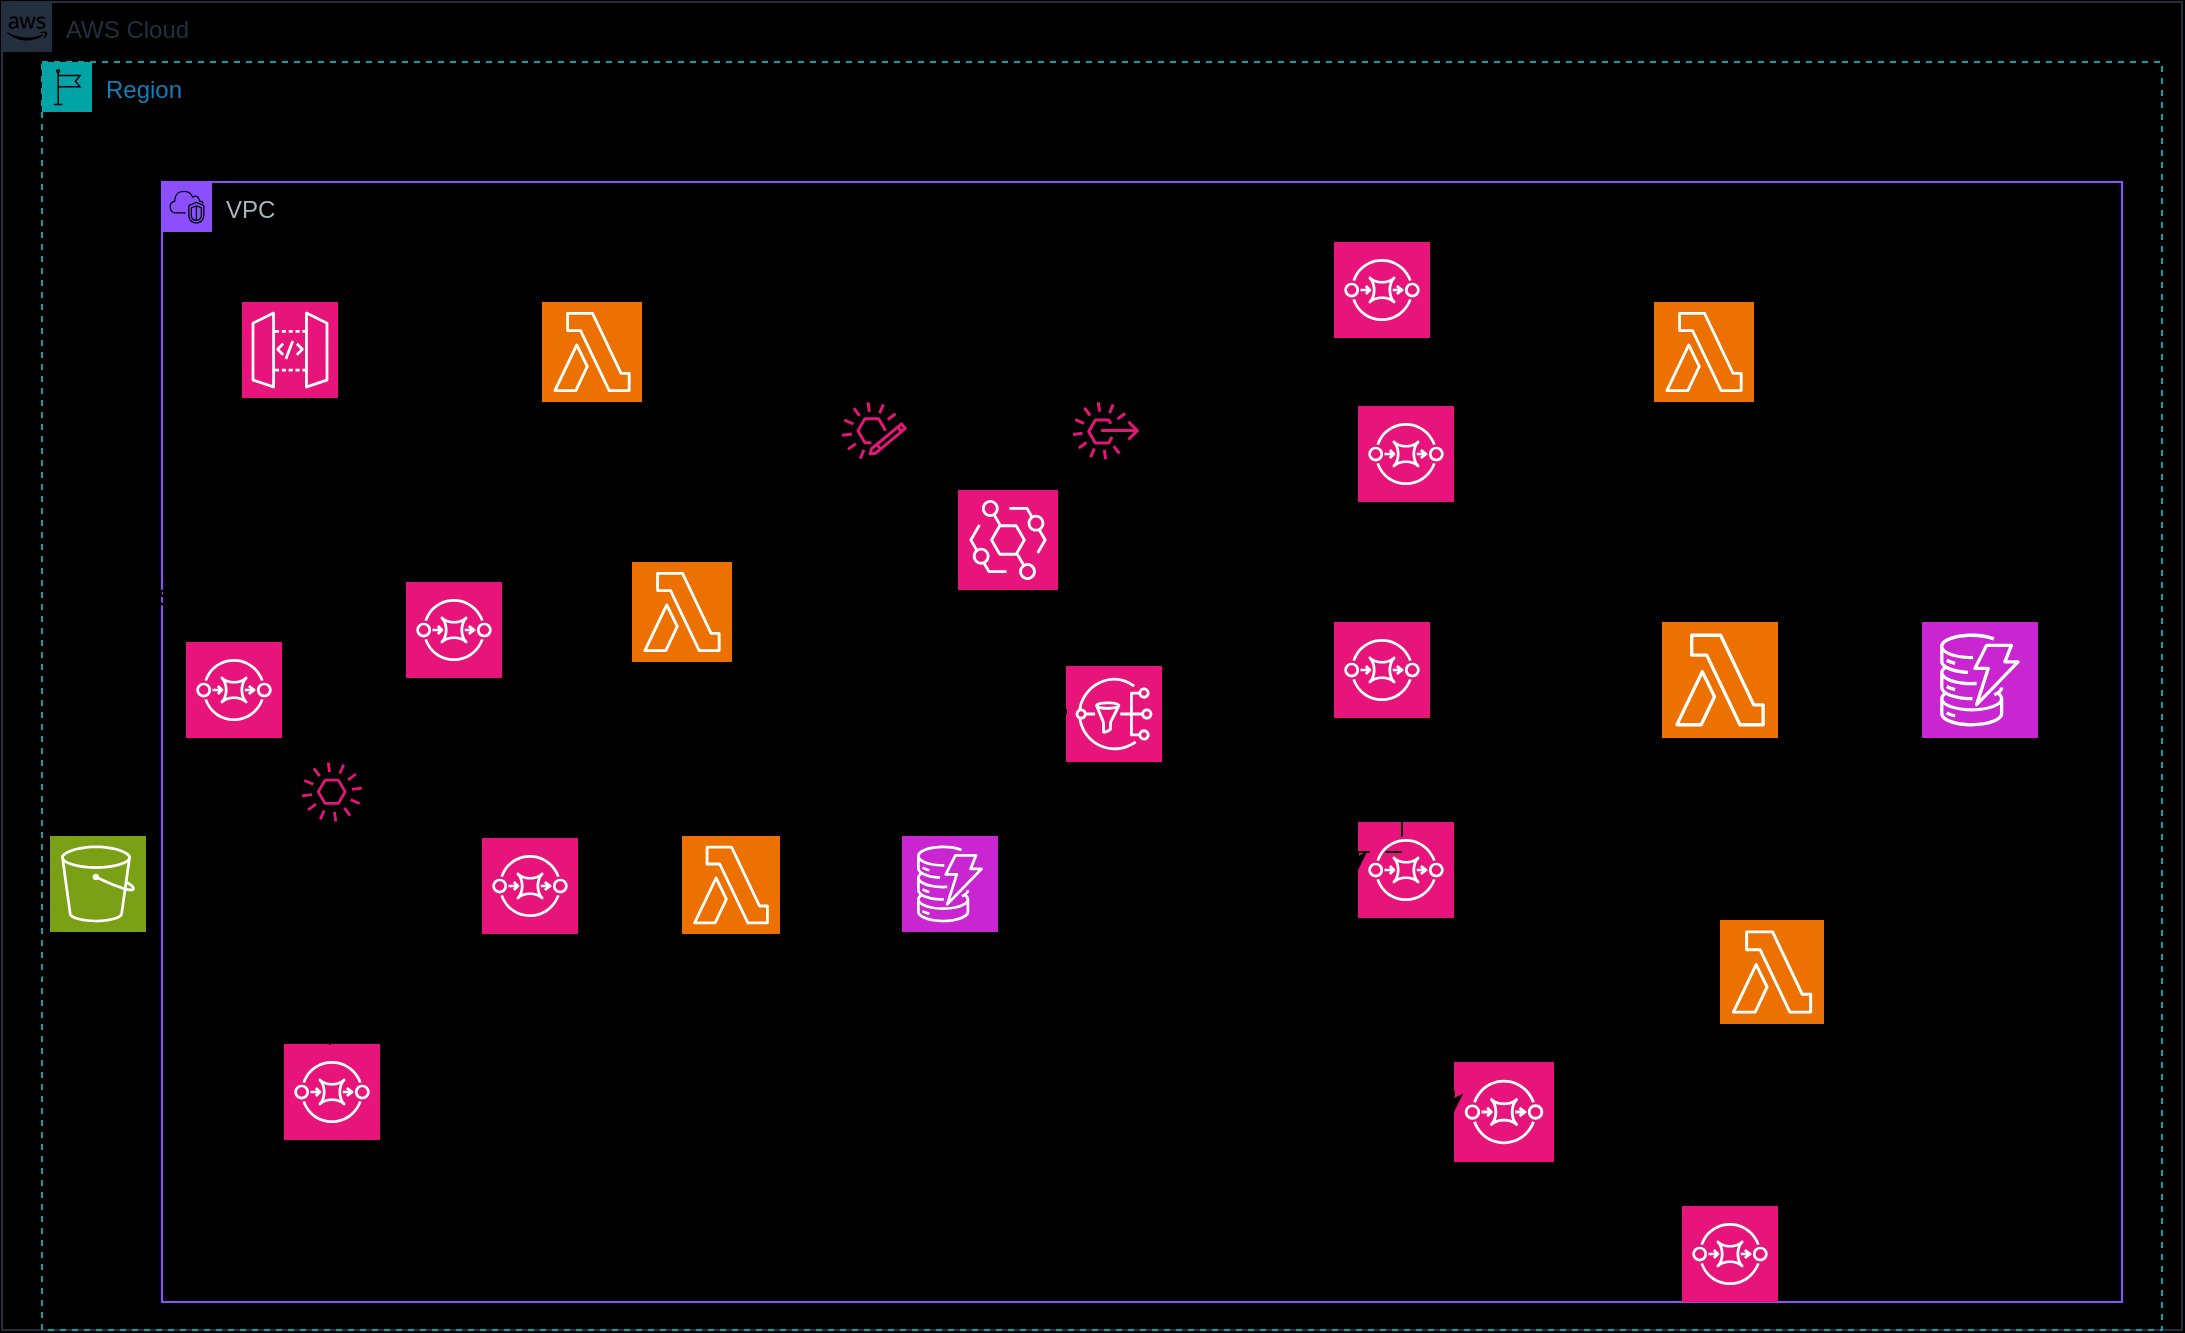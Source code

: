 <mxfile version="28.2.7">
  <diagram name="Página-1" id="mdh5aKbSdTvP_oUSUPG0">
    <mxGraphModel dx="1287" dy="672" grid="1" gridSize="10" guides="1" tooltips="1" connect="1" arrows="1" fold="1" page="1" pageScale="1" pageWidth="1169" pageHeight="827" background="light-dark(#000000, #121212)" math="0" shadow="0">
      <root>
        <mxCell id="0" />
        <mxCell id="1" parent="0" />
        <mxCell id="1znggzep8ZsEVj0QqPpc-2" value="AWS Cloud" style="points=[[0,0],[0.25,0],[0.5,0],[0.75,0],[1,0],[1,0.25],[1,0.5],[1,0.75],[1,1],[0.75,1],[0.5,1],[0.25,1],[0,1],[0,0.75],[0,0.5],[0,0.25]];outlineConnect=0;gradientColor=none;html=1;whiteSpace=wrap;fontSize=12;fontStyle=0;container=1;pointerEvents=0;collapsible=0;recursiveResize=0;shape=mxgraph.aws4.group;grIcon=mxgraph.aws4.group_aws_cloud_alt;strokeColor=#232F3E;fillColor=none;verticalAlign=top;align=left;spacingLeft=30;fontColor=#232F3E;dashed=0;" vertex="1" parent="1">
          <mxGeometry x="60" y="370" width="1090" height="664" as="geometry" />
        </mxCell>
        <mxCell id="1znggzep8ZsEVj0QqPpc-5" value="Region" style="points=[[0,0],[0.25,0],[0.5,0],[0.75,0],[1,0],[1,0.25],[1,0.5],[1,0.75],[1,1],[0.75,1],[0.5,1],[0.25,1],[0,1],[0,0.75],[0,0.5],[0,0.25]];outlineConnect=0;gradientColor=none;html=1;whiteSpace=wrap;fontSize=12;fontStyle=0;container=1;pointerEvents=0;collapsible=0;recursiveResize=0;shape=mxgraph.aws4.group;grIcon=mxgraph.aws4.group_region;strokeColor=#00A4A6;fillColor=none;verticalAlign=top;align=left;spacingLeft=30;fontColor=#147EBA;dashed=1;" vertex="1" parent="1znggzep8ZsEVj0QqPpc-2">
          <mxGeometry x="20" y="30" width="1060" height="634" as="geometry" />
        </mxCell>
        <mxCell id="1znggzep8ZsEVj0QqPpc-10" value="" style="edgeStyle=orthogonalEdgeStyle;rounded=0;orthogonalLoop=1;jettySize=auto;html=1;flowAnimation=1;shadow=0;" edge="1" parent="1znggzep8ZsEVj0QqPpc-5" source="1znggzep8ZsEVj0QqPpc-1" target="1znggzep8ZsEVj0QqPpc-8">
          <mxGeometry relative="1" as="geometry" />
        </mxCell>
        <mxCell id="1znggzep8ZsEVj0QqPpc-1" value="" style="sketch=0;points=[[0,0,0],[0.25,0,0],[0.5,0,0],[0.75,0,0],[1,0,0],[0,1,0],[0.25,1,0],[0.5,1,0],[0.75,1,0],[1,1,0],[0,0.25,0],[0,0.5,0],[0,0.75,0],[1,0.25,0],[1,0.5,0],[1,0.75,0]];outlineConnect=0;fontColor=#232F3E;fillColor=#E7157B;strokeColor=#ffffff;dashed=0;verticalLabelPosition=bottom;verticalAlign=top;align=center;html=1;fontSize=12;fontStyle=0;aspect=fixed;shape=mxgraph.aws4.resourceIcon;resIcon=mxgraph.aws4.api_gateway;" vertex="1" parent="1znggzep8ZsEVj0QqPpc-5">
          <mxGeometry x="100" y="120" width="48" height="48" as="geometry" />
        </mxCell>
        <mxCell id="1znggzep8ZsEVj0QqPpc-11" style="edgeStyle=orthogonalEdgeStyle;rounded=0;orthogonalLoop=1;jettySize=auto;html=1;flowAnimation=1;shadow=0;" edge="1" parent="1znggzep8ZsEVj0QqPpc-5" source="1znggzep8ZsEVj0QqPpc-8">
          <mxGeometry relative="1" as="geometry">
            <mxPoint x="150" y="160" as="targetPoint" />
            <Array as="points">
              <mxPoint x="150" y="160" />
            </Array>
          </mxGeometry>
        </mxCell>
        <mxCell id="1znggzep8ZsEVj0QqPpc-8" value="" style="sketch=0;points=[[0,0,0],[0.25,0,0],[0.5,0,0],[0.75,0,0],[1,0,0],[0,1,0],[0.25,1,0],[0.5,1,0],[0.75,1,0],[1,1,0],[0,0.25,0],[0,0.5,0],[0,0.75,0],[1,0.25,0],[1,0.5,0],[1,0.75,0]];outlineConnect=0;fontColor=#232F3E;fillColor=#ED7100;strokeColor=#ffffff;dashed=0;verticalLabelPosition=bottom;verticalAlign=top;align=center;html=1;fontSize=12;fontStyle=0;aspect=fixed;shape=mxgraph.aws4.resourceIcon;resIcon=mxgraph.aws4.lambda;" vertex="1" parent="1znggzep8ZsEVj0QqPpc-5">
          <mxGeometry x="250" y="120" width="50" height="50" as="geometry" />
        </mxCell>
        <mxCell id="1znggzep8ZsEVj0QqPpc-7" value="" style="sketch=0;points=[[0,0,0],[0.25,0,0],[0.5,0,0],[0.75,0,0],[1,0,0],[0,1,0],[0.25,1,0],[0.5,1,0],[0.75,1,0],[1,1,0],[0,0.25,0],[0,0.5,0],[0,0.75,0],[1,0.25,0],[1,0.5,0],[1,0.75,0]];outlineConnect=0;fontColor=#232F3E;fillColor=#ED7100;strokeColor=#ffffff;dashed=0;verticalLabelPosition=bottom;verticalAlign=top;align=center;html=1;fontSize=12;fontStyle=0;aspect=fixed;shape=mxgraph.aws4.resourceIcon;resIcon=mxgraph.aws4.lambda;" vertex="1" parent="1znggzep8ZsEVj0QqPpc-5">
          <mxGeometry x="320" y="387" width="49" height="49" as="geometry" />
        </mxCell>
        <mxCell id="1znggzep8ZsEVj0QqPpc-25" value="" style="edgeStyle=orthogonalEdgeStyle;rounded=0;orthogonalLoop=1;jettySize=auto;html=1;flowAnimation=1;" edge="1" parent="1znggzep8ZsEVj0QqPpc-5" source="1znggzep8ZsEVj0QqPpc-12" target="1znggzep8ZsEVj0QqPpc-7">
          <mxGeometry relative="1" as="geometry" />
        </mxCell>
        <mxCell id="1znggzep8ZsEVj0QqPpc-12" value="" style="sketch=0;points=[[0,0,0],[0.25,0,0],[0.5,0,0],[0.75,0,0],[1,0,0],[0,1,0],[0.25,1,0],[0.5,1,0],[0.75,1,0],[1,1,0],[0,0.25,0],[0,0.5,0],[0,0.75,0],[1,0.25,0],[1,0.5,0],[1,0.75,0]];outlineConnect=0;fontColor=#232F3E;fillColor=#E7157B;strokeColor=#ffffff;dashed=0;verticalLabelPosition=bottom;verticalAlign=top;align=center;html=1;fontSize=12;fontStyle=0;aspect=fixed;shape=mxgraph.aws4.resourceIcon;resIcon=mxgraph.aws4.sqs;" vertex="1" parent="1znggzep8ZsEVj0QqPpc-5">
          <mxGeometry x="220" y="388" width="48" height="48" as="geometry" />
        </mxCell>
        <mxCell id="1znggzep8ZsEVj0QqPpc-29" value="" style="sketch=0;points=[[0,0,0],[0.25,0,0],[0.5,0,0],[0.75,0,0],[1,0,0],[0,1,0],[0.25,1,0],[0.5,1,0],[0.75,1,0],[1,1,0],[0,0.25,0],[0,0.5,0],[0,0.75,0],[1,0.25,0],[1,0.5,0],[1,0.75,0]];outlineConnect=0;fontColor=#232F3E;fillColor=#7AA116;strokeColor=#ffffff;dashed=0;verticalLabelPosition=bottom;verticalAlign=top;align=center;html=1;fontSize=12;fontStyle=0;aspect=fixed;shape=mxgraph.aws4.resourceIcon;resIcon=mxgraph.aws4.s3;" vertex="1" parent="1znggzep8ZsEVj0QqPpc-5">
          <mxGeometry x="4" y="387" width="48" height="48" as="geometry" />
        </mxCell>
        <mxCell id="1znggzep8ZsEVj0QqPpc-31" style="edgeStyle=orthogonalEdgeStyle;rounded=0;orthogonalLoop=1;jettySize=auto;html=1;entryX=0;entryY=0.5;entryDx=0;entryDy=0;entryPerimeter=0;flowAnimation=1;" edge="1" parent="1znggzep8ZsEVj0QqPpc-5" source="1znggzep8ZsEVj0QqPpc-29" target="1znggzep8ZsEVj0QqPpc-12">
          <mxGeometry relative="1" as="geometry">
            <Array as="points">
              <mxPoint x="120" y="412" />
              <mxPoint x="120" y="412" />
            </Array>
          </mxGeometry>
        </mxCell>
        <mxCell id="1znggzep8ZsEVj0QqPpc-32" value="" style="sketch=0;points=[[0,0,0],[0.25,0,0],[0.5,0,0],[0.75,0,0],[1,0,0],[0,1,0],[0.25,1,0],[0.5,1,0],[0.75,1,0],[1,1,0],[0,0.25,0],[0,0.5,0],[0,0.75,0],[1,0.25,0],[1,0.5,0],[1,0.75,0]];outlineConnect=0;fontColor=#232F3E;fillColor=#C925D1;strokeColor=#ffffff;dashed=0;verticalLabelPosition=bottom;verticalAlign=top;align=center;html=1;fontSize=12;fontStyle=0;aspect=fixed;shape=mxgraph.aws4.resourceIcon;resIcon=mxgraph.aws4.dynamodb;" vertex="1" parent="1znggzep8ZsEVj0QqPpc-5">
          <mxGeometry x="430" y="387" width="48" height="48" as="geometry" />
        </mxCell>
        <mxCell id="1znggzep8ZsEVj0QqPpc-36" style="edgeStyle=orthogonalEdgeStyle;rounded=0;orthogonalLoop=1;jettySize=auto;html=1;entryX=0;entryY=0.5;entryDx=0;entryDy=0;entryPerimeter=0;flowAnimation=1;" edge="1" parent="1znggzep8ZsEVj0QqPpc-5" source="1znggzep8ZsEVj0QqPpc-7" target="1znggzep8ZsEVj0QqPpc-32">
          <mxGeometry relative="1" as="geometry" />
        </mxCell>
        <mxCell id="1znggzep8ZsEVj0QqPpc-37" value="" style="sketch=0;points=[[0,0,0],[0.25,0,0],[0.5,0,0],[0.75,0,0],[1,0,0],[0,1,0],[0.25,1,0],[0.5,1,0],[0.75,1,0],[1,1,0],[0,0.25,0],[0,0.5,0],[0,0.75,0],[1,0.25,0],[1,0.5,0],[1,0.75,0]];outlineConnect=0;fontColor=#232F3E;fillColor=#E7157B;strokeColor=#ffffff;dashed=0;verticalLabelPosition=bottom;verticalAlign=top;align=center;html=1;fontSize=12;fontStyle=0;aspect=fixed;shape=mxgraph.aws4.resourceIcon;resIcon=mxgraph.aws4.eventbridge;" vertex="1" parent="1znggzep8ZsEVj0QqPpc-5">
          <mxGeometry x="458" y="214" width="50" height="50" as="geometry" />
        </mxCell>
        <mxCell id="1znggzep8ZsEVj0QqPpc-39" value="Lambda&lt;div&gt;Pre-validação&lt;/div&gt;" style="text;html=1;whiteSpace=wrap;strokeColor=none;fillColor=none;align=center;verticalAlign=middle;rounded=0;" vertex="1" parent="1znggzep8ZsEVj0QqPpc-5">
          <mxGeometry x="235" y="90" width="80" height="30" as="geometry" />
        </mxCell>
        <mxCell id="1znggzep8ZsEVj0QqPpc-40" value="API Gateway&lt;div&gt;(REST)&lt;/div&gt;" style="text;html=1;whiteSpace=wrap;strokeColor=none;fillColor=none;align=center;verticalAlign=middle;rounded=0;" vertex="1" parent="1znggzep8ZsEVj0QqPpc-5">
          <mxGeometry x="84" y="90" width="80" height="30" as="geometry" />
        </mxCell>
        <mxCell id="1znggzep8ZsEVj0QqPpc-45" value="S3&lt;div&gt;(Data Lake)&lt;/div&gt;" style="text;html=1;whiteSpace=wrap;strokeColor=none;fillColor=none;align=center;verticalAlign=middle;rounded=0;" vertex="1" parent="1znggzep8ZsEVj0QqPpc-5">
          <mxGeometry x="-7" y="438" width="70" height="30" as="geometry" />
        </mxCell>
        <mxCell id="1znggzep8ZsEVj0QqPpc-50" value="VPC" style="points=[[0,0],[0.25,0],[0.5,0],[0.75,0],[1,0],[1,0.25],[1,0.5],[1,0.75],[1,1],[0.75,1],[0.5,1],[0.25,1],[0,1],[0,0.75],[0,0.5],[0,0.25]];outlineConnect=0;gradientColor=none;html=1;whiteSpace=wrap;fontSize=12;fontStyle=0;container=1;pointerEvents=0;collapsible=0;recursiveResize=0;shape=mxgraph.aws4.group;grIcon=mxgraph.aws4.group_vpc2;strokeColor=#8C4FFF;fillColor=none;verticalAlign=top;align=left;spacingLeft=30;fontColor=#AAB7B8;dashed=0;" vertex="1" parent="1">
          <mxGeometry x="140" y="460" width="980" height="560" as="geometry" />
        </mxCell>
        <mxCell id="1znggzep8ZsEVj0QqPpc-15" value="" style="sketch=0;points=[[0,0,0],[0.25,0,0],[0.5,0,0],[0.75,0,0],[1,0,0],[0,1,0],[0.25,1,0],[0.5,1,0],[0.75,1,0],[1,1,0],[0,0.25,0],[0,0.5,0],[0,0.75,0],[1,0.25,0],[1,0.5,0],[1,0.75,0]];outlineConnect=0;fontColor=#232F3E;fillColor=#E7157B;strokeColor=#ffffff;dashed=0;verticalLabelPosition=bottom;verticalAlign=top;align=center;html=1;fontSize=12;fontStyle=0;aspect=fixed;shape=mxgraph.aws4.resourceIcon;resIcon=mxgraph.aws4.sqs;" vertex="1" parent="1znggzep8ZsEVj0QqPpc-50">
          <mxGeometry x="12" y="230" width="48" height="48" as="geometry" />
        </mxCell>
        <mxCell id="1znggzep8ZsEVj0QqPpc-6" value="" style="sketch=0;points=[[0,0,0],[0.25,0,0],[0.5,0,0],[0.75,0,0],[1,0,0],[0,1,0],[0.25,1,0],[0.5,1,0],[0.75,1,0],[1,1,0],[0,0.25,0],[0,0.5,0],[0,0.75,0],[1,0.25,0],[1,0.5,0],[1,0.75,0]];outlineConnect=0;fontColor=#232F3E;fillColor=#ED7100;strokeColor=#ffffff;dashed=0;verticalLabelPosition=bottom;verticalAlign=top;align=center;html=1;fontSize=12;fontStyle=0;aspect=fixed;shape=mxgraph.aws4.resourceIcon;resIcon=mxgraph.aws4.lambda;" vertex="1" parent="1znggzep8ZsEVj0QqPpc-50">
          <mxGeometry x="235" y="190" width="50" height="50" as="geometry" />
        </mxCell>
        <mxCell id="1znggzep8ZsEVj0QqPpc-14" value="" style="sketch=0;points=[[0,0,0],[0.25,0,0],[0.5,0,0],[0.75,0,0],[1,0,0],[0,1,0],[0.25,1,0],[0.5,1,0],[0.75,1,0],[1,1,0],[0,0.25,0],[0,0.5,0],[0,0.75,0],[1,0.25,0],[1,0.5,0],[1,0.75,0]];outlineConnect=0;fontColor=#232F3E;fillColor=#E7157B;strokeColor=#ffffff;dashed=0;verticalLabelPosition=bottom;verticalAlign=top;align=center;html=1;fontSize=12;fontStyle=0;aspect=fixed;shape=mxgraph.aws4.resourceIcon;resIcon=mxgraph.aws4.sqs;" vertex="1" parent="1znggzep8ZsEVj0QqPpc-50">
          <mxGeometry x="122" y="200" width="48" height="48" as="geometry" />
        </mxCell>
        <mxCell id="1znggzep8ZsEVj0QqPpc-23" value="" style="edgeStyle=orthogonalEdgeStyle;rounded=0;orthogonalLoop=1;jettySize=auto;html=1;flowAnimation=1;shadow=0;" edge="1" parent="1znggzep8ZsEVj0QqPpc-50" source="1znggzep8ZsEVj0QqPpc-14" target="1znggzep8ZsEVj0QqPpc-15">
          <mxGeometry relative="1" as="geometry" />
        </mxCell>
        <mxCell id="1znggzep8ZsEVj0QqPpc-22" value="" style="edgeStyle=orthogonalEdgeStyle;rounded=0;orthogonalLoop=1;jettySize=auto;html=1;flowAnimation=1;" edge="1" parent="1znggzep8ZsEVj0QqPpc-50" source="1znggzep8ZsEVj0QqPpc-14" target="1znggzep8ZsEVj0QqPpc-6">
          <mxGeometry relative="1" as="geometry">
            <Array as="points">
              <mxPoint x="140" y="225" />
              <mxPoint x="140" y="225" />
            </Array>
          </mxGeometry>
        </mxCell>
        <mxCell id="1znggzep8ZsEVj0QqPpc-42" value="SQS FIFO&lt;div&gt;Pedidos&lt;/div&gt;" style="text;html=1;whiteSpace=wrap;strokeColor=none;fillColor=none;align=center;verticalAlign=middle;rounded=0;" vertex="1" parent="1znggzep8ZsEVj0QqPpc-50">
          <mxGeometry x="116" y="248" width="60" height="30" as="geometry" />
        </mxCell>
        <mxCell id="1znggzep8ZsEVj0QqPpc-44" value="SQS DLQ FIFO&lt;div&gt;Pedidos&lt;/div&gt;" style="text;html=1;whiteSpace=wrap;strokeColor=none;fillColor=none;align=center;verticalAlign=middle;rounded=0;" vertex="1" parent="1znggzep8ZsEVj0QqPpc-50">
          <mxGeometry x="-10" y="200" width="100" height="30" as="geometry" />
        </mxCell>
        <mxCell id="1znggzep8ZsEVj0QqPpc-41" value="Lambda&amp;nbsp;&lt;div&gt;Validação&lt;/div&gt;" style="text;html=1;whiteSpace=wrap;strokeColor=none;fillColor=none;align=center;verticalAlign=middle;rounded=0;" vertex="1" parent="1znggzep8ZsEVj0QqPpc-50">
          <mxGeometry x="230" y="160" width="60" height="30" as="geometry" />
        </mxCell>
        <mxCell id="1znggzep8ZsEVj0QqPpc-54" value="DynamoDB&lt;div&gt;Controle Arquivo Histórico&lt;/div&gt;" style="text;html=1;whiteSpace=wrap;strokeColor=none;fillColor=none;align=center;verticalAlign=middle;rounded=0;" vertex="1" parent="1znggzep8ZsEVj0QqPpc-50">
          <mxGeometry x="340" y="380" width="110" height="30" as="geometry" />
        </mxCell>
        <mxCell id="1znggzep8ZsEVj0QqPpc-46" value="" style="sketch=0;outlineConnect=0;fontColor=#232F3E;gradientColor=none;fillColor=#E7157B;strokeColor=none;dashed=0;verticalLabelPosition=bottom;verticalAlign=top;align=center;html=1;fontSize=12;fontStyle=0;aspect=fixed;pointerEvents=1;shape=mxgraph.aws4.eventbridge_custom_event_bus_resource;" vertex="1" parent="1znggzep8ZsEVj0QqPpc-50">
          <mxGeometry x="340" y="110" width="32.48" height="28.73" as="geometry" />
        </mxCell>
        <mxCell id="1znggzep8ZsEVj0QqPpc-48" value="" style="sketch=0;outlineConnect=0;fontColor=#232F3E;gradientColor=none;fillColor=#E7157B;strokeColor=none;dashed=0;verticalLabelPosition=bottom;verticalAlign=top;align=center;html=1;fontSize=12;fontStyle=0;aspect=fixed;pointerEvents=1;shape=mxgraph.aws4.rule_3;" vertex="1" parent="1znggzep8ZsEVj0QqPpc-50">
          <mxGeometry x="455.5" y="110" width="33" height="28.77" as="geometry" />
        </mxCell>
        <mxCell id="1znggzep8ZsEVj0QqPpc-57" value="Custom envent bus" style="text;html=1;whiteSpace=wrap;strokeColor=none;fillColor=none;align=center;verticalAlign=middle;rounded=0;" vertex="1" parent="1znggzep8ZsEVj0QqPpc-50">
          <mxGeometry x="321.24" y="138.77" width="70" height="30" as="geometry" />
        </mxCell>
        <mxCell id="1znggzep8ZsEVj0QqPpc-58" value="Lambda validação arquivos&lt;div&gt;JSON&lt;/div&gt;" style="text;html=1;whiteSpace=wrap;strokeColor=none;fillColor=none;align=center;verticalAlign=middle;rounded=0;" vertex="1" parent="1znggzep8ZsEVj0QqPpc-50">
          <mxGeometry x="230" y="380" width="110" height="30" as="geometry" />
        </mxCell>
        <mxCell id="1znggzep8ZsEVj0QqPpc-34" value="" style="sketch=0;points=[[0,0,0],[0.25,0,0],[0.5,0,0],[0.75,0,0],[1,0,0],[0,1,0],[0.25,1,0],[0.5,1,0],[0.75,1,0],[1,1,0],[0,0.25,0],[0,0.5,0],[0,0.75,0],[1,0.25,0],[1,0.5,0],[1,0.75,0]];outlineConnect=0;fontColor=#232F3E;fillColor=#E7157B;strokeColor=#ffffff;dashed=0;verticalLabelPosition=bottom;verticalAlign=top;align=center;html=1;fontSize=12;fontStyle=0;aspect=fixed;shape=mxgraph.aws4.resourceIcon;resIcon=mxgraph.aws4.sns;" vertex="1" parent="1znggzep8ZsEVj0QqPpc-50">
          <mxGeometry x="452" y="242" width="48" height="48" as="geometry" />
        </mxCell>
        <mxCell id="1znggzep8ZsEVj0QqPpc-56" value="Rules" style="text;html=1;whiteSpace=wrap;strokeColor=none;fillColor=none;align=center;verticalAlign=middle;rounded=0;" vertex="1" parent="1znggzep8ZsEVj0QqPpc-50">
          <mxGeometry x="444" y="138.77" width="60" height="30" as="geometry" />
        </mxCell>
        <mxCell id="1znggzep8ZsEVj0QqPpc-47" value="" style="sketch=0;outlineConnect=0;fontColor=#232F3E;gradientColor=none;fillColor=#E7157B;strokeColor=none;dashed=0;verticalLabelPosition=bottom;verticalAlign=top;align=center;html=1;fontSize=12;fontStyle=0;aspect=fixed;pointerEvents=1;shape=mxgraph.aws4.event;" vertex="1" parent="1znggzep8ZsEVj0QqPpc-50">
          <mxGeometry x="70" y="290" width="30" height="30" as="geometry" />
        </mxCell>
        <mxCell id="1znggzep8ZsEVj0QqPpc-69" value="S3 Notification" style="text;html=1;whiteSpace=wrap;strokeColor=none;fillColor=none;align=center;verticalAlign=middle;rounded=0;" vertex="1" parent="1znggzep8ZsEVj0QqPpc-50">
          <mxGeometry x="55" y="320" width="60" height="30" as="geometry" />
        </mxCell>
        <mxCell id="1znggzep8ZsEVj0QqPpc-71" value="SQS arquivos JSON" style="text;html=1;whiteSpace=wrap;strokeColor=none;fillColor=none;align=center;verticalAlign=middle;rounded=0;" vertex="1" parent="1znggzep8ZsEVj0QqPpc-50">
          <mxGeometry x="140" y="380" width="80" height="30" as="geometry" />
        </mxCell>
        <mxCell id="1znggzep8ZsEVj0QqPpc-73" value="SQS DLQ arquivos JSON" style="text;html=1;whiteSpace=wrap;strokeColor=none;fillColor=none;align=center;verticalAlign=middle;rounded=0;" vertex="1" parent="1znggzep8ZsEVj0QqPpc-50">
          <mxGeometry x="40" y="480" width="90" height="30" as="geometry" />
        </mxCell>
        <mxCell id="1znggzep8ZsEVj0QqPpc-75" value="SNS notificação de erro" style="text;html=1;whiteSpace=wrap;strokeColor=none;fillColor=none;align=center;verticalAlign=middle;rounded=0;" vertex="1" parent="1znggzep8ZsEVj0QqPpc-50">
          <mxGeometry x="452" y="300" width="60" height="30" as="geometry" />
        </mxCell>
        <mxCell id="1znggzep8ZsEVj0QqPpc-82" value="" style="sketch=0;points=[[0,0,0],[0.25,0,0],[0.5,0,0],[0.75,0,0],[1,0,0],[0,1,0],[0.25,1,0],[0.5,1,0],[0.75,1,0],[1,1,0],[0,0.25,0],[0,0.5,0],[0,0.75,0],[1,0.25,0],[1,0.5,0],[1,0.75,0]];outlineConnect=0;fontColor=#232F3E;fillColor=#E7157B;strokeColor=#ffffff;dashed=0;verticalLabelPosition=bottom;verticalAlign=top;align=center;html=1;fontSize=12;fontStyle=0;aspect=fixed;shape=mxgraph.aws4.resourceIcon;resIcon=mxgraph.aws4.sqs;" vertex="1" parent="1znggzep8ZsEVj0QqPpc-50">
          <mxGeometry x="586" y="30" width="48" height="48" as="geometry" />
        </mxCell>
        <mxCell id="1znggzep8ZsEVj0QqPpc-107" value="" style="edgeStyle=orthogonalEdgeStyle;rounded=0;orthogonalLoop=1;jettySize=auto;html=1;flowAnimation=1;" edge="1" parent="1znggzep8ZsEVj0QqPpc-50" source="1znggzep8ZsEVj0QqPpc-81">
          <mxGeometry relative="1" as="geometry">
            <mxPoint x="740" y="244" as="targetPoint" />
            <Array as="points">
              <mxPoint x="730" y="244" />
            </Array>
          </mxGeometry>
        </mxCell>
        <mxCell id="1znggzep8ZsEVj0QqPpc-81" value="" style="sketch=0;points=[[0,0,0],[0.25,0,0],[0.5,0,0],[0.75,0,0],[1,0,0],[0,1,0],[0.25,1,0],[0.5,1,0],[0.75,1,0],[1,1,0],[0,0.25,0],[0,0.5,0],[0,0.75,0],[1,0.25,0],[1,0.5,0],[1,0.75,0]];outlineConnect=0;fontColor=#232F3E;fillColor=#E7157B;strokeColor=#ffffff;dashed=0;verticalLabelPosition=bottom;verticalAlign=top;align=center;html=1;fontSize=12;fontStyle=0;aspect=fixed;shape=mxgraph.aws4.resourceIcon;resIcon=mxgraph.aws4.sqs;" vertex="1" parent="1znggzep8ZsEVj0QqPpc-50">
          <mxGeometry x="586" y="220" width="48" height="48" as="geometry" />
        </mxCell>
        <mxCell id="1znggzep8ZsEVj0QqPpc-80" value="" style="sketch=0;points=[[0,0,0],[0.25,0,0],[0.5,0,0],[0.75,0,0],[1,0,0],[0,1,0],[0.25,1,0],[0.5,1,0],[0.75,1,0],[1,1,0],[0,0.25,0],[0,0.5,0],[0,0.75,0],[1,0.25,0],[1,0.5,0],[1,0.75,0]];outlineConnect=0;fontColor=#232F3E;fillColor=#E7157B;strokeColor=#ffffff;dashed=0;verticalLabelPosition=bottom;verticalAlign=top;align=center;html=1;fontSize=12;fontStyle=0;aspect=fixed;shape=mxgraph.aws4.resourceIcon;resIcon=mxgraph.aws4.sqs;" vertex="1" parent="1znggzep8ZsEVj0QqPpc-50">
          <mxGeometry x="598" y="112" width="48" height="48" as="geometry" />
        </mxCell>
        <mxCell id="1znggzep8ZsEVj0QqPpc-79" value="" style="sketch=0;points=[[0,0,0],[0.25,0,0],[0.5,0,0],[0.75,0,0],[1,0,0],[0,1,0],[0.25,1,0],[0.5,1,0],[0.75,1,0],[1,1,0],[0,0.25,0],[0,0.5,0],[0,0.75,0],[1,0.25,0],[1,0.5,0],[1,0.75,0]];outlineConnect=0;fontColor=#232F3E;fillColor=#E7157B;strokeColor=#ffffff;dashed=0;verticalLabelPosition=bottom;verticalAlign=top;align=center;html=1;fontSize=12;fontStyle=0;aspect=fixed;shape=mxgraph.aws4.resourceIcon;resIcon=mxgraph.aws4.sqs;" vertex="1" parent="1znggzep8ZsEVj0QqPpc-50">
          <mxGeometry x="598" y="320" width="48" height="48" as="geometry" />
        </mxCell>
        <mxCell id="1znggzep8ZsEVj0QqPpc-78" value="" style="sketch=0;points=[[0,0,0],[0.25,0,0],[0.5,0,0],[0.75,0,0],[1,0,0],[0,1,0],[0.25,1,0],[0.5,1,0],[0.75,1,0],[1,1,0],[0,0.25,0],[0,0.5,0],[0,0.75,0],[1,0.25,0],[1,0.5,0],[1,0.75,0]];outlineConnect=0;fontColor=#232F3E;fillColor=#E7157B;strokeColor=#ffffff;dashed=0;verticalLabelPosition=bottom;verticalAlign=top;align=center;html=1;fontSize=12;fontStyle=0;aspect=fixed;shape=mxgraph.aws4.resourceIcon;resIcon=mxgraph.aws4.sqs;" vertex="1" parent="1znggzep8ZsEVj0QqPpc-50">
          <mxGeometry x="646" y="440" width="50" height="50" as="geometry" />
        </mxCell>
        <mxCell id="1znggzep8ZsEVj0QqPpc-77" value="" style="sketch=0;points=[[0,0,0],[0.25,0,0],[0.5,0,0],[0.75,0,0],[1,0,0],[0,1,0],[0.25,1,0],[0.5,1,0],[0.75,1,0],[1,1,0],[0,0.25,0],[0,0.5,0],[0,0.75,0],[1,0.25,0],[1,0.5,0],[1,0.75,0]];outlineConnect=0;fontColor=#232F3E;fillColor=#E7157B;strokeColor=#ffffff;dashed=0;verticalLabelPosition=bottom;verticalAlign=top;align=center;html=1;fontSize=12;fontStyle=0;aspect=fixed;shape=mxgraph.aws4.resourceIcon;resIcon=mxgraph.aws4.sqs;" vertex="1" parent="1znggzep8ZsEVj0QqPpc-50">
          <mxGeometry x="760" y="512" width="48" height="48" as="geometry" />
        </mxCell>
        <mxCell id="1znggzep8ZsEVj0QqPpc-85" value="" style="sketch=0;points=[[0,0,0],[0.25,0,0],[0.5,0,0],[0.75,0,0],[1,0,0],[0,1,0],[0.25,1,0],[0.5,1,0],[0.75,1,0],[1,1,0],[0,0.25,0],[0,0.5,0],[0,0.75,0],[1,0.25,0],[1,0.5,0],[1,0.75,0]];outlineConnect=0;fontColor=#232F3E;fillColor=#ED7100;strokeColor=#ffffff;dashed=0;verticalLabelPosition=bottom;verticalAlign=top;align=center;html=1;fontSize=12;fontStyle=0;aspect=fixed;shape=mxgraph.aws4.resourceIcon;resIcon=mxgraph.aws4.lambda;" vertex="1" parent="1znggzep8ZsEVj0QqPpc-50">
          <mxGeometry x="746" y="60" width="50" height="50" as="geometry" />
        </mxCell>
        <mxCell id="1znggzep8ZsEVj0QqPpc-99" style="edgeStyle=orthogonalEdgeStyle;rounded=0;orthogonalLoop=1;jettySize=auto;html=1;flowAnimation=1;" edge="1" parent="1znggzep8ZsEVj0QqPpc-50" source="1znggzep8ZsEVj0QqPpc-84" target="1znggzep8ZsEVj0QqPpc-33">
          <mxGeometry relative="1" as="geometry" />
        </mxCell>
        <mxCell id="1znggzep8ZsEVj0QqPpc-84" value="" style="sketch=0;points=[[0,0,0],[0.25,0,0],[0.5,0,0],[0.75,0,0],[1,0,0],[0,1,0],[0.25,1,0],[0.5,1,0],[0.75,1,0],[1,1,0],[0,0.25,0],[0,0.5,0],[0,0.75,0],[1,0.25,0],[1,0.5,0],[1,0.75,0]];outlineConnect=0;fontColor=#232F3E;fillColor=#ED7100;strokeColor=#ffffff;dashed=0;verticalLabelPosition=bottom;verticalAlign=top;align=center;html=1;fontSize=12;fontStyle=0;aspect=fixed;shape=mxgraph.aws4.resourceIcon;resIcon=mxgraph.aws4.lambda;" vertex="1" parent="1znggzep8ZsEVj0QqPpc-50">
          <mxGeometry x="750" y="220" width="58" height="58" as="geometry" />
        </mxCell>
        <mxCell id="1znggzep8ZsEVj0QqPpc-119" style="edgeStyle=orthogonalEdgeStyle;rounded=0;orthogonalLoop=1;jettySize=auto;html=1;entryX=0.5;entryY=1;entryDx=0;entryDy=0;flowAnimation=1;" edge="1" parent="1znggzep8ZsEVj0QqPpc-50" source="1znggzep8ZsEVj0QqPpc-83" target="1znggzep8ZsEVj0QqPpc-95">
          <mxGeometry relative="1" as="geometry">
            <Array as="points">
              <mxPoint x="906" y="395" />
            </Array>
          </mxGeometry>
        </mxCell>
        <mxCell id="1znggzep8ZsEVj0QqPpc-83" value="" style="sketch=0;points=[[0,0,0],[0.25,0,0],[0.5,0,0],[0.75,0,0],[1,0,0],[0,1,0],[0.25,1,0],[0.5,1,0],[0.75,1,0],[1,1,0],[0,0.25,0],[0,0.5,0],[0,0.75,0],[1,0.25,0],[1,0.5,0],[1,0.75,0]];outlineConnect=0;fontColor=#232F3E;fillColor=#ED7100;strokeColor=#ffffff;dashed=0;verticalLabelPosition=bottom;verticalAlign=top;align=center;html=1;fontSize=12;fontStyle=0;aspect=fixed;shape=mxgraph.aws4.resourceIcon;resIcon=mxgraph.aws4.lambda;" vertex="1" parent="1znggzep8ZsEVj0QqPpc-50">
          <mxGeometry x="779" y="369" width="52" height="52" as="geometry" />
        </mxCell>
        <mxCell id="1znggzep8ZsEVj0QqPpc-33" value="" style="sketch=0;points=[[0,0,0],[0.25,0,0],[0.5,0,0],[0.75,0,0],[1,0,0],[0,1,0],[0.25,1,0],[0.5,1,0],[0.75,1,0],[1,1,0],[0,0.25,0],[0,0.5,0],[0,0.75,0],[1,0.25,0],[1,0.5,0],[1,0.75,0]];outlineConnect=0;fontColor=#232F3E;fillColor=#C925D1;strokeColor=#ffffff;dashed=0;verticalLabelPosition=bottom;verticalAlign=top;align=center;html=1;fontSize=12;fontStyle=0;aspect=fixed;shape=mxgraph.aws4.resourceIcon;resIcon=mxgraph.aws4.dynamodb;" vertex="1" parent="1znggzep8ZsEVj0QqPpc-50">
          <mxGeometry x="880" y="220" width="58" height="58" as="geometry" />
        </mxCell>
        <mxCell id="1znggzep8ZsEVj0QqPpc-86" value="Lambda Processa pedidos" style="text;html=1;whiteSpace=wrap;strokeColor=none;fillColor=none;align=center;verticalAlign=middle;rounded=0;" vertex="1" parent="1znggzep8ZsEVj0QqPpc-50">
          <mxGeometry x="711" y="30" width="120" height="30" as="geometry" />
        </mxCell>
        <mxCell id="1znggzep8ZsEVj0QqPpc-87" value="SQS Pedidos pendentes&amp;nbsp;" style="text;html=1;whiteSpace=wrap;strokeColor=none;fillColor=none;align=center;verticalAlign=middle;rounded=0;" vertex="1" parent="1znggzep8ZsEVj0QqPpc-50">
          <mxGeometry x="566" width="80" height="30" as="geometry" />
        </mxCell>
        <mxCell id="1znggzep8ZsEVj0QqPpc-88" value="SQS DLQ pedidos pendentes&amp;nbsp;" style="text;html=1;whiteSpace=wrap;strokeColor=none;fillColor=none;align=center;verticalAlign=middle;rounded=0;" vertex="1" parent="1znggzep8ZsEVj0QqPpc-50">
          <mxGeometry x="566" y="160" width="116" height="30" as="geometry" />
        </mxCell>
        <mxCell id="1znggzep8ZsEVj0QqPpc-89" value="Lambda Cancela pedidos" style="text;html=1;whiteSpace=wrap;strokeColor=none;fillColor=none;align=center;verticalAlign=middle;rounded=0;" vertex="1" parent="1znggzep8ZsEVj0QqPpc-50">
          <mxGeometry x="724" y="190" width="110" height="30" as="geometry" />
        </mxCell>
        <mxCell id="1znggzep8ZsEVj0QqPpc-90" value="SQS Cancela pedidos" style="text;html=1;whiteSpace=wrap;strokeColor=none;fillColor=none;align=center;verticalAlign=middle;rounded=0;" vertex="1" parent="1znggzep8ZsEVj0QqPpc-50">
          <mxGeometry x="582" y="270" width="80" height="30" as="geometry" />
        </mxCell>
        <mxCell id="1znggzep8ZsEVj0QqPpc-91" value="SQS DLQ Cancela pedidos" style="text;html=1;whiteSpace=wrap;strokeColor=none;fillColor=none;align=center;verticalAlign=middle;rounded=0;" vertex="1" parent="1znggzep8ZsEVj0QqPpc-50">
          <mxGeometry x="569" y="380" width="110" height="30" as="geometry" />
        </mxCell>
        <mxCell id="1znggzep8ZsEVj0QqPpc-95" value="DynamoDB&lt;div&gt;pedidos(Tabela principal)&lt;/div&gt;" style="text;html=1;whiteSpace=wrap;strokeColor=none;fillColor=none;align=center;verticalAlign=middle;rounded=0;" vertex="1" parent="1znggzep8ZsEVj0QqPpc-50">
          <mxGeometry x="831" y="281" width="150" height="30" as="geometry" />
        </mxCell>
        <mxCell id="1znggzep8ZsEVj0QqPpc-13" value="" style="sketch=0;points=[[0,0,0],[0.25,0,0],[0.5,0,0],[0.75,0,0],[1,0,0],[0,1,0],[0.25,1,0],[0.5,1,0],[0.75,1,0],[1,1,0],[0,0.25,0],[0,0.5,0],[0,0.75,0],[1,0.25,0],[1,0.5,0],[1,0.75,0]];outlineConnect=0;fontColor=#232F3E;fillColor=#E7157B;strokeColor=#ffffff;dashed=0;verticalLabelPosition=bottom;verticalAlign=top;align=center;html=1;fontSize=12;fontStyle=0;aspect=fixed;shape=mxgraph.aws4.resourceIcon;resIcon=mxgraph.aws4.sqs;" vertex="1" parent="1znggzep8ZsEVj0QqPpc-50">
          <mxGeometry x="61" y="431" width="48" height="48" as="geometry" />
        </mxCell>
        <mxCell id="1znggzep8ZsEVj0QqPpc-105" style="edgeStyle=orthogonalEdgeStyle;rounded=0;orthogonalLoop=1;jettySize=auto;html=1;entryX=0.5;entryY=0;entryDx=0;entryDy=0;entryPerimeter=0;flowAnimation=1;" edge="1" parent="1znggzep8ZsEVj0QqPpc-50" source="1znggzep8ZsEVj0QqPpc-82" target="1znggzep8ZsEVj0QqPpc-80">
          <mxGeometry relative="1" as="geometry" />
        </mxCell>
        <mxCell id="1znggzep8ZsEVj0QqPpc-108" style="edgeStyle=orthogonalEdgeStyle;rounded=0;orthogonalLoop=1;jettySize=auto;html=1;entryX=0;entryY=0.5;entryDx=0;entryDy=0;entryPerimeter=0;flowAnimation=1;" edge="1" parent="1znggzep8ZsEVj0QqPpc-50" source="1znggzep8ZsEVj0QqPpc-81" target="1znggzep8ZsEVj0QqPpc-79">
          <mxGeometry relative="1" as="geometry">
            <Array as="points">
              <mxPoint x="620" y="335" />
            </Array>
          </mxGeometry>
        </mxCell>
        <mxCell id="1znggzep8ZsEVj0QqPpc-112" style="edgeStyle=orthogonalEdgeStyle;rounded=0;orthogonalLoop=1;jettySize=auto;html=1;entryX=0;entryY=0.5;entryDx=0;entryDy=0;entryPerimeter=0;flowAnimation=1;" edge="1" parent="1znggzep8ZsEVj0QqPpc-50" source="1znggzep8ZsEVj0QqPpc-78" target="1znggzep8ZsEVj0QqPpc-83">
          <mxGeometry relative="1" as="geometry">
            <Array as="points">
              <mxPoint x="671" y="395" />
            </Array>
          </mxGeometry>
        </mxCell>
        <mxCell id="1znggzep8ZsEVj0QqPpc-113" style="edgeStyle=orthogonalEdgeStyle;rounded=0;orthogonalLoop=1;jettySize=auto;html=1;entryX=0;entryY=0.5;entryDx=0;entryDy=0;entryPerimeter=0;flowAnimation=1;" edge="1" parent="1znggzep8ZsEVj0QqPpc-50" source="1znggzep8ZsEVj0QqPpc-82" target="1znggzep8ZsEVj0QqPpc-85">
          <mxGeometry relative="1" as="geometry" />
        </mxCell>
        <mxCell id="1znggzep8ZsEVj0QqPpc-115" style="edgeStyle=orthogonalEdgeStyle;rounded=0;orthogonalLoop=1;jettySize=auto;html=1;entryX=0.5;entryY=0;entryDx=0;entryDy=0;entryPerimeter=0;flowAnimation=1;" edge="1" parent="1znggzep8ZsEVj0QqPpc-50" source="1znggzep8ZsEVj0QqPpc-85" target="1znggzep8ZsEVj0QqPpc-33">
          <mxGeometry relative="1" as="geometry" />
        </mxCell>
        <mxCell id="1znggzep8ZsEVj0QqPpc-94" value="SQS DLQ Altera pedidos" style="text;html=1;whiteSpace=wrap;strokeColor=none;fillColor=none;align=center;verticalAlign=middle;rounded=0;" vertex="1" parent="1znggzep8ZsEVj0QqPpc-50">
          <mxGeometry x="734" y="480" width="90" height="30" as="geometry" />
        </mxCell>
        <mxCell id="1znggzep8ZsEVj0QqPpc-116" style="edgeStyle=orthogonalEdgeStyle;rounded=0;orthogonalLoop=1;jettySize=auto;html=1;entryX=0;entryY=0.5;entryDx=0;entryDy=0;entryPerimeter=0;flowAnimation=1;" edge="1" parent="1znggzep8ZsEVj0QqPpc-50" source="1znggzep8ZsEVj0QqPpc-93" target="1znggzep8ZsEVj0QqPpc-77">
          <mxGeometry relative="1" as="geometry">
            <Array as="points">
              <mxPoint x="670" y="536" />
            </Array>
          </mxGeometry>
        </mxCell>
        <mxCell id="1znggzep8ZsEVj0QqPpc-92" value="Lambda Altera pedidos" style="text;html=1;whiteSpace=wrap;strokeColor=none;fillColor=none;align=center;verticalAlign=middle;rounded=0;" vertex="1" parent="1znggzep8ZsEVj0QqPpc-50">
          <mxGeometry x="755" y="421" width="100" height="30" as="geometry" />
        </mxCell>
        <mxCell id="1znggzep8ZsEVj0QqPpc-93" value="SQS&lt;div&gt;Altera pedidos&amp;nbsp;&lt;/div&gt;" style="text;html=1;whiteSpace=wrap;strokeColor=none;fillColor=none;align=center;verticalAlign=middle;rounded=0;" vertex="1" parent="1znggzep8ZsEVj0QqPpc-50">
          <mxGeometry x="621" y="490" width="100" height="30" as="geometry" />
        </mxCell>
        <mxCell id="1znggzep8ZsEVj0QqPpc-21" style="edgeStyle=orthogonalEdgeStyle;rounded=0;orthogonalLoop=1;jettySize=auto;html=1;flowAnimation=1;shadow=0;endArrow=none;endFill=0;" edge="1" parent="1" source="1znggzep8ZsEVj0QqPpc-8" target="1znggzep8ZsEVj0QqPpc-14">
          <mxGeometry relative="1" as="geometry">
            <Array as="points">
              <mxPoint x="355" y="620" />
              <mxPoint x="286" y="620" />
            </Array>
          </mxGeometry>
        </mxCell>
        <mxCell id="1znggzep8ZsEVj0QqPpc-59" style="edgeStyle=orthogonalEdgeStyle;rounded=0;orthogonalLoop=1;jettySize=auto;html=1;flowAnimation=1;" edge="1" parent="1" source="1znggzep8ZsEVj0QqPpc-7" target="1znggzep8ZsEVj0QqPpc-42">
          <mxGeometry relative="1" as="geometry">
            <Array as="points">
              <mxPoint x="410" y="760" />
              <mxPoint x="286" y="760" />
            </Array>
          </mxGeometry>
        </mxCell>
        <mxCell id="1znggzep8ZsEVj0QqPpc-35" value="" style="edgeStyle=orthogonalEdgeStyle;rounded=0;orthogonalLoop=1;jettySize=auto;html=1;entryX=0;entryY=0.5;entryDx=0;entryDy=0;entryPerimeter=0;startArrow=none;startFill=0;endArrow=none;endFill=0;flowAnimation=1;" edge="1" parent="1" source="1znggzep8ZsEVj0QqPpc-7" target="1znggzep8ZsEVj0QqPpc-34">
          <mxGeometry relative="1" as="geometry">
            <Array as="points">
              <mxPoint x="425" y="724" />
            </Array>
          </mxGeometry>
        </mxCell>
        <mxCell id="1znggzep8ZsEVj0QqPpc-55" value="EventBridge" style="text;html=1;whiteSpace=wrap;strokeColor=none;fillColor=none;align=center;verticalAlign=middle;rounded=0;" vertex="1" parent="1">
          <mxGeometry x="535.5" y="660" width="60" height="30" as="geometry" />
        </mxCell>
        <mxCell id="1znggzep8ZsEVj0QqPpc-68" style="edgeStyle=orthogonalEdgeStyle;rounded=0;orthogonalLoop=1;jettySize=auto;html=1;entryX=0;entryY=0.75;entryDx=0;entryDy=0;entryPerimeter=0;flowAnimation=1;" edge="1" parent="1" source="1znggzep8ZsEVj0QqPpc-6" target="1znggzep8ZsEVj0QqPpc-37">
          <mxGeometry relative="1" as="geometry" />
        </mxCell>
        <mxCell id="1znggzep8ZsEVj0QqPpc-28" style="edgeStyle=orthogonalEdgeStyle;rounded=0;orthogonalLoop=1;jettySize=auto;html=1;entryX=0.5;entryY=0;entryDx=0;entryDy=0;entryPerimeter=0;flowAnimation=1;endArrow=none;endFill=0;" edge="1" parent="1" source="1znggzep8ZsEVj0QqPpc-12" target="1znggzep8ZsEVj0QqPpc-13">
          <mxGeometry relative="1" as="geometry">
            <Array as="points">
              <mxPoint x="324" y="850" />
              <mxPoint x="224" y="850" />
            </Array>
          </mxGeometry>
        </mxCell>
        <mxCell id="1znggzep8ZsEVj0QqPpc-102" style="edgeStyle=orthogonalEdgeStyle;rounded=0;orthogonalLoop=1;jettySize=auto;html=1;entryX=0;entryY=0.5;entryDx=0;entryDy=0;entryPerimeter=0;flowAnimation=1;" edge="1" parent="1" source="1znggzep8ZsEVj0QqPpc-37" target="1znggzep8ZsEVj0QqPpc-82">
          <mxGeometry relative="1" as="geometry">
            <Array as="points">
              <mxPoint x="563" y="514" />
            </Array>
          </mxGeometry>
        </mxCell>
        <mxCell id="1znggzep8ZsEVj0QqPpc-106" style="edgeStyle=orthogonalEdgeStyle;rounded=0;orthogonalLoop=1;jettySize=auto;html=1;entryX=0;entryY=0.5;entryDx=0;entryDy=0;entryPerimeter=0;flowAnimation=1;" edge="1" parent="1" source="1znggzep8ZsEVj0QqPpc-37" target="1znggzep8ZsEVj0QqPpc-81">
          <mxGeometry relative="1" as="geometry" />
        </mxCell>
        <mxCell id="1znggzep8ZsEVj0QqPpc-109" style="edgeStyle=orthogonalEdgeStyle;rounded=0;orthogonalLoop=1;jettySize=auto;html=1;entryX=0;entryY=0.5;entryDx=0;entryDy=0;entryPerimeter=0;flowAnimation=1;" edge="1" parent="1" source="1znggzep8ZsEVj0QqPpc-55" target="1znggzep8ZsEVj0QqPpc-78">
          <mxGeometry relative="1" as="geometry">
            <Array as="points">
              <mxPoint x="570" y="915" />
            </Array>
          </mxGeometry>
        </mxCell>
      </root>
    </mxGraphModel>
  </diagram>
</mxfile>
